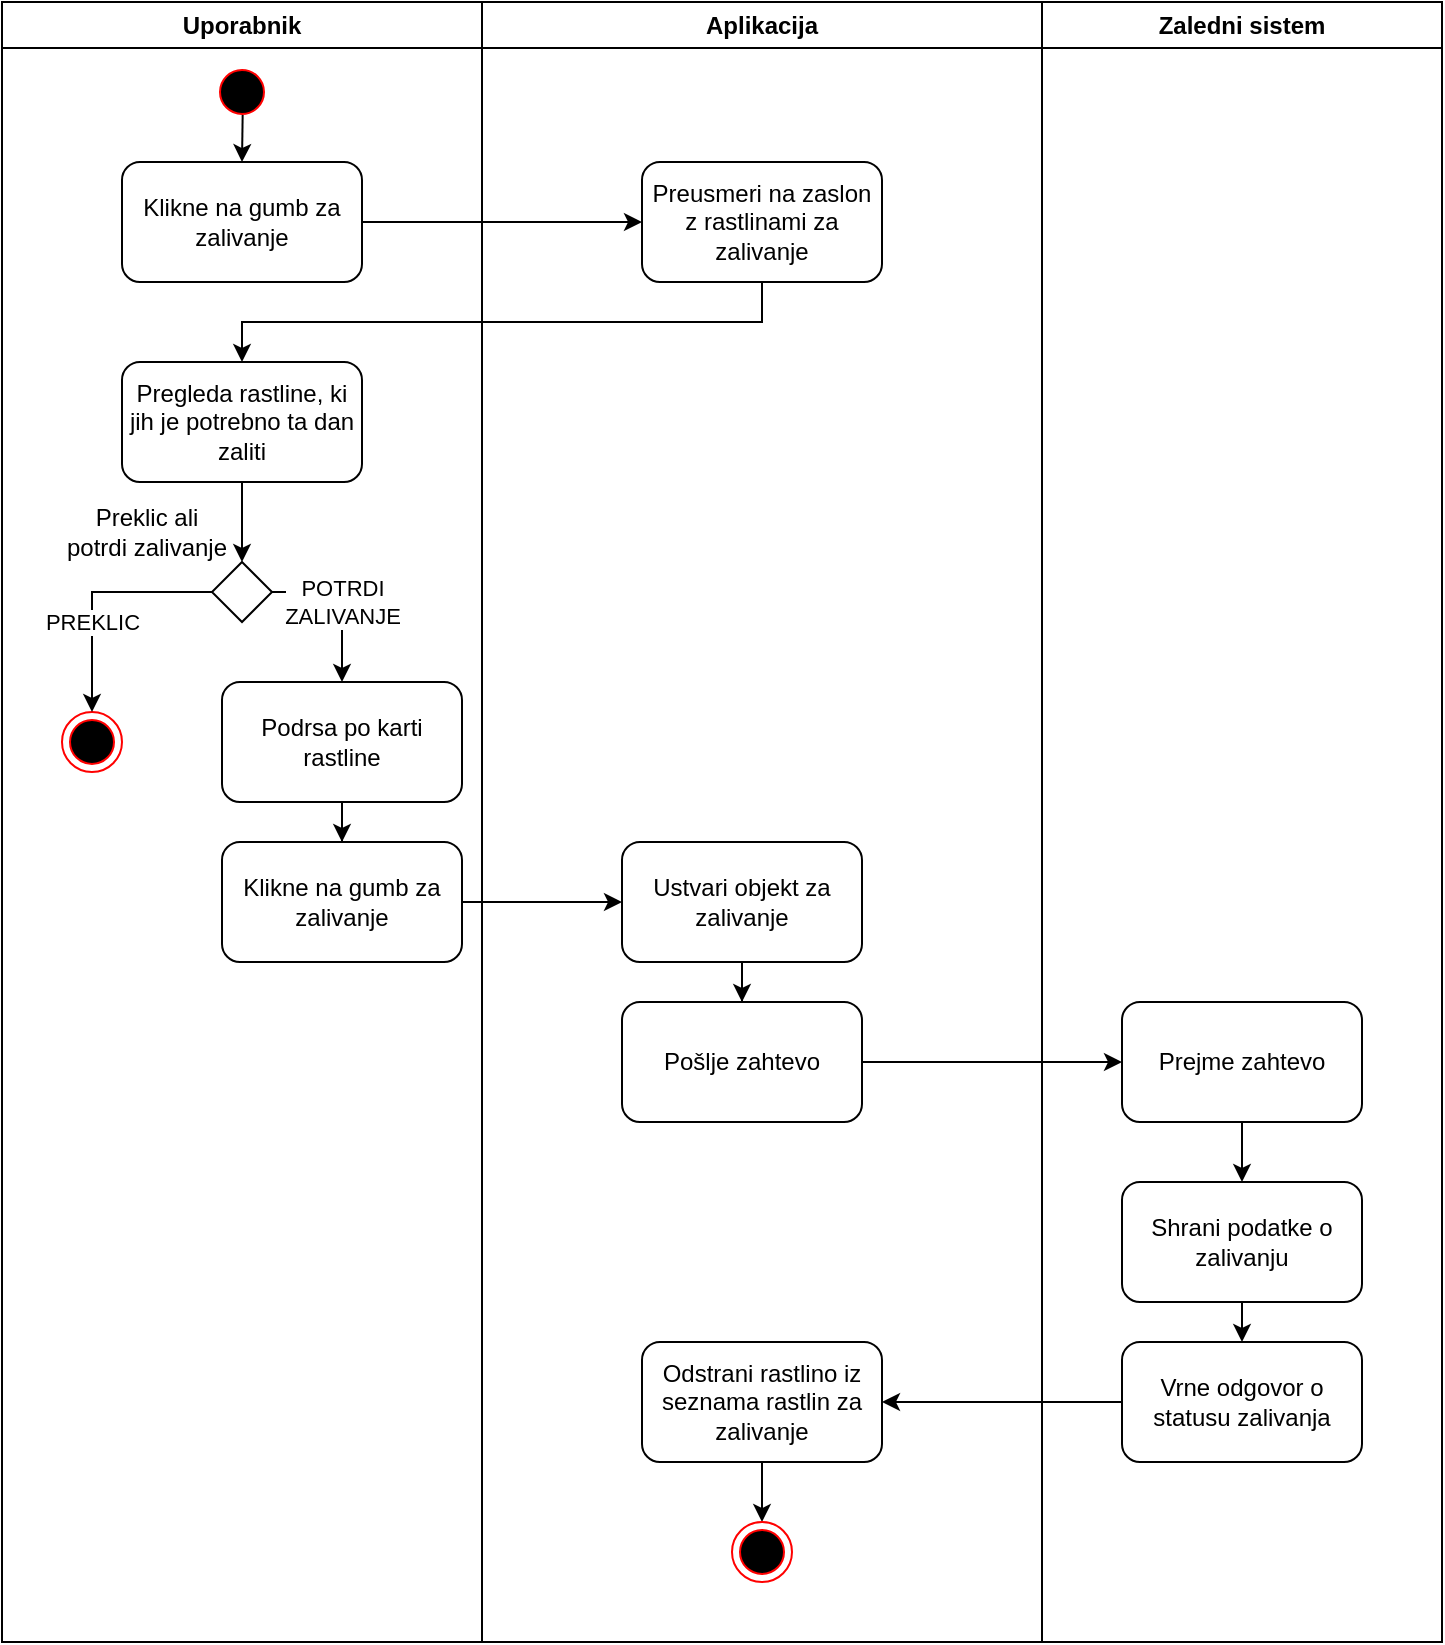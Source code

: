 <mxfile version="21.3.7" type="device">
  <diagram name="Page-1" id="ATJvHvX1fXr6f2m14PwS">
    <mxGraphModel dx="1265" dy="218" grid="1" gridSize="10" guides="1" tooltips="1" connect="1" arrows="1" fold="1" page="1" pageScale="1" pageWidth="827" pageHeight="1169" math="0" shadow="0">
      <root>
        <mxCell id="0" />
        <mxCell id="1" parent="0" />
        <mxCell id="IVHM7DAHXyQHq82S-XPm-1" value="Uporabnik" style="swimlane;whiteSpace=wrap;html=1;" parent="1" vertex="1">
          <mxGeometry x="-80" y="30" width="240" height="820" as="geometry" />
        </mxCell>
        <mxCell id="IVHM7DAHXyQHq82S-XPm-2" value="" style="ellipse;html=1;shape=startState;fillColor=#000000;strokeColor=#ff0000;" parent="IVHM7DAHXyQHq82S-XPm-1" vertex="1">
          <mxGeometry x="105" y="30" width="30" height="30" as="geometry" />
        </mxCell>
        <mxCell id="wwZK_IkXi3TLHaondJlF-1" style="edgeStyle=orthogonalEdgeStyle;rounded=0;orthogonalLoop=1;jettySize=auto;html=1;exitX=0.511;exitY=0.883;exitDx=0;exitDy=0;exitPerimeter=0;entryX=0.5;entryY=0;entryDx=0;entryDy=0;" edge="1" parent="IVHM7DAHXyQHq82S-XPm-1" source="IVHM7DAHXyQHq82S-XPm-2" target="IVHM7DAHXyQHq82S-XPm-4">
          <mxGeometry relative="1" as="geometry">
            <mxPoint x="160" y="60" as="targetPoint" />
          </mxGeometry>
        </mxCell>
        <mxCell id="IVHM7DAHXyQHq82S-XPm-4" value="Klikne na gumb za zalivanje" style="rounded=1;whiteSpace=wrap;html=1;" parent="IVHM7DAHXyQHq82S-XPm-1" vertex="1">
          <mxGeometry x="60" y="80" width="120" height="60" as="geometry" />
        </mxCell>
        <mxCell id="IVHM7DAHXyQHq82S-XPm-27" value="" style="edgeStyle=orthogonalEdgeStyle;rounded=0;orthogonalLoop=1;jettySize=auto;html=1;" parent="IVHM7DAHXyQHq82S-XPm-1" source="IVHM7DAHXyQHq82S-XPm-6" target="IVHM7DAHXyQHq82S-XPm-26" edge="1">
          <mxGeometry relative="1" as="geometry" />
        </mxCell>
        <mxCell id="IVHM7DAHXyQHq82S-XPm-6" value="Podrsa po karti rastline" style="whiteSpace=wrap;html=1;rounded=1;" parent="IVHM7DAHXyQHq82S-XPm-1" vertex="1">
          <mxGeometry x="110" y="340" width="120" height="60" as="geometry" />
        </mxCell>
        <mxCell id="IVHM7DAHXyQHq82S-XPm-7" value="" style="ellipse;html=1;shape=endState;fillColor=#000000;strokeColor=#ff0000;" parent="IVHM7DAHXyQHq82S-XPm-1" vertex="1">
          <mxGeometry x="30" y="355" width="30" height="30" as="geometry" />
        </mxCell>
        <mxCell id="IVHM7DAHXyQHq82S-XPm-30" style="edgeStyle=orthogonalEdgeStyle;rounded=0;orthogonalLoop=1;jettySize=auto;html=1;entryX=0.5;entryY=0;entryDx=0;entryDy=0;" parent="IVHM7DAHXyQHq82S-XPm-1" source="IVHM7DAHXyQHq82S-XPm-13" target="IVHM7DAHXyQHq82S-XPm-28" edge="1">
          <mxGeometry relative="1" as="geometry" />
        </mxCell>
        <mxCell id="IVHM7DAHXyQHq82S-XPm-13" value="Pregleda rastline, ki jih je potrebno ta dan zaliti" style="rounded=1;whiteSpace=wrap;html=1;" parent="IVHM7DAHXyQHq82S-XPm-1" vertex="1">
          <mxGeometry x="60" y="180" width="120" height="60" as="geometry" />
        </mxCell>
        <mxCell id="IVHM7DAHXyQHq82S-XPm-26" value="Klikne na gumb za zalivanje" style="whiteSpace=wrap;html=1;rounded=1;" parent="IVHM7DAHXyQHq82S-XPm-1" vertex="1">
          <mxGeometry x="110" y="420" width="120" height="60" as="geometry" />
        </mxCell>
        <mxCell id="IVHM7DAHXyQHq82S-XPm-31" value="POTRDI&lt;br&gt;ZALIVANJE" style="edgeStyle=orthogonalEdgeStyle;rounded=0;orthogonalLoop=1;jettySize=auto;html=1;entryX=0.5;entryY=0;entryDx=0;entryDy=0;" parent="IVHM7DAHXyQHq82S-XPm-1" source="IVHM7DAHXyQHq82S-XPm-28" target="IVHM7DAHXyQHq82S-XPm-6" edge="1">
          <mxGeometry relative="1" as="geometry">
            <Array as="points">
              <mxPoint x="170" y="295" />
            </Array>
          </mxGeometry>
        </mxCell>
        <mxCell id="IVHM7DAHXyQHq82S-XPm-32" value="PREKLIC" style="edgeStyle=orthogonalEdgeStyle;rounded=0;orthogonalLoop=1;jettySize=auto;html=1;entryX=0.5;entryY=0;entryDx=0;entryDy=0;" parent="IVHM7DAHXyQHq82S-XPm-1" source="IVHM7DAHXyQHq82S-XPm-28" target="IVHM7DAHXyQHq82S-XPm-7" edge="1">
          <mxGeometry x="0.25" relative="1" as="geometry">
            <Array as="points">
              <mxPoint x="45" y="295" />
            </Array>
            <mxPoint as="offset" />
          </mxGeometry>
        </mxCell>
        <mxCell id="IVHM7DAHXyQHq82S-XPm-28" value="" style="rhombus;whiteSpace=wrap;html=1;" parent="IVHM7DAHXyQHq82S-XPm-1" vertex="1">
          <mxGeometry x="105" y="280" width="30" height="30" as="geometry" />
        </mxCell>
        <mxCell id="IVHM7DAHXyQHq82S-XPm-29" value="Preklic ali potrdi zalivanje" style="text;html=1;strokeColor=none;fillColor=none;align=center;verticalAlign=middle;whiteSpace=wrap;rounded=0;" parent="IVHM7DAHXyQHq82S-XPm-1" vertex="1">
          <mxGeometry x="30" y="250" width="85" height="30" as="geometry" />
        </mxCell>
        <mxCell id="IVHM7DAHXyQHq82S-XPm-8" value="Aplikacija" style="swimlane;whiteSpace=wrap;html=1;" parent="1" vertex="1">
          <mxGeometry x="160" y="30" width="280" height="820" as="geometry" />
        </mxCell>
        <mxCell id="IVHM7DAHXyQHq82S-XPm-9" value="Preusmeri na zaslon z rastlinami za zalivanje" style="rounded=1;whiteSpace=wrap;html=1;" parent="IVHM7DAHXyQHq82S-XPm-8" vertex="1">
          <mxGeometry x="80" y="80" width="120" height="60" as="geometry" />
        </mxCell>
        <mxCell id="IVHM7DAHXyQHq82S-XPm-36" value="" style="edgeStyle=orthogonalEdgeStyle;rounded=0;orthogonalLoop=1;jettySize=auto;html=1;" parent="IVHM7DAHXyQHq82S-XPm-8" source="IVHM7DAHXyQHq82S-XPm-33" target="IVHM7DAHXyQHq82S-XPm-35" edge="1">
          <mxGeometry relative="1" as="geometry" />
        </mxCell>
        <mxCell id="IVHM7DAHXyQHq82S-XPm-33" value="Ustvari objekt za zalivanje" style="whiteSpace=wrap;html=1;rounded=1;" parent="IVHM7DAHXyQHq82S-XPm-8" vertex="1">
          <mxGeometry x="70" y="420" width="120" height="60" as="geometry" />
        </mxCell>
        <mxCell id="IVHM7DAHXyQHq82S-XPm-35" value="Pošlje zahtevo" style="whiteSpace=wrap;html=1;rounded=1;" parent="IVHM7DAHXyQHq82S-XPm-8" vertex="1">
          <mxGeometry x="70" y="500" width="120" height="60" as="geometry" />
        </mxCell>
        <mxCell id="IVHM7DAHXyQHq82S-XPm-43" value="" style="edgeStyle=orthogonalEdgeStyle;rounded=0;orthogonalLoop=1;jettySize=auto;html=1;" parent="IVHM7DAHXyQHq82S-XPm-8" source="IVHM7DAHXyQHq82S-XPm-38" target="IVHM7DAHXyQHq82S-XPm-42" edge="1">
          <mxGeometry relative="1" as="geometry" />
        </mxCell>
        <mxCell id="IVHM7DAHXyQHq82S-XPm-38" value="Odstrani rastlino iz seznama rastlin za zalivanje" style="whiteSpace=wrap;html=1;rounded=1;" parent="IVHM7DAHXyQHq82S-XPm-8" vertex="1">
          <mxGeometry x="80" y="670" width="120" height="60" as="geometry" />
        </mxCell>
        <mxCell id="IVHM7DAHXyQHq82S-XPm-42" value="" style="ellipse;html=1;shape=endState;fillColor=#000000;strokeColor=#ff0000;" parent="IVHM7DAHXyQHq82S-XPm-8" vertex="1">
          <mxGeometry x="125" y="760" width="30" height="30" as="geometry" />
        </mxCell>
        <mxCell id="IVHM7DAHXyQHq82S-XPm-15" value="Zaledni sistem" style="swimlane;whiteSpace=wrap;html=1;startSize=23;" parent="1" vertex="1">
          <mxGeometry x="440" y="30" width="200" height="820" as="geometry" />
        </mxCell>
        <mxCell id="IVHM7DAHXyQHq82S-XPm-16" value="" style="edgeStyle=orthogonalEdgeStyle;rounded=0;orthogonalLoop=1;jettySize=auto;html=1;" parent="IVHM7DAHXyQHq82S-XPm-15" source="IVHM7DAHXyQHq82S-XPm-17" target="IVHM7DAHXyQHq82S-XPm-18" edge="1">
          <mxGeometry relative="1" as="geometry" />
        </mxCell>
        <mxCell id="IVHM7DAHXyQHq82S-XPm-17" value="Prejme zahtevo" style="whiteSpace=wrap;html=1;rounded=1;" parent="IVHM7DAHXyQHq82S-XPm-15" vertex="1">
          <mxGeometry x="40" y="500" width="120" height="60" as="geometry" />
        </mxCell>
        <mxCell id="IVHM7DAHXyQHq82S-XPm-18" value="Shrani podatke o zalivanju" style="whiteSpace=wrap;html=1;rounded=1;" parent="IVHM7DAHXyQHq82S-XPm-15" vertex="1">
          <mxGeometry x="40" y="590" width="120" height="60" as="geometry" />
        </mxCell>
        <mxCell id="IVHM7DAHXyQHq82S-XPm-19" value="" style="edgeStyle=orthogonalEdgeStyle;rounded=0;orthogonalLoop=1;jettySize=auto;html=1;exitX=0.5;exitY=1;exitDx=0;exitDy=0;entryX=0.5;entryY=0;entryDx=0;entryDy=0;" parent="IVHM7DAHXyQHq82S-XPm-15" source="IVHM7DAHXyQHq82S-XPm-18" target="IVHM7DAHXyQHq82S-XPm-20" edge="1">
          <mxGeometry relative="1" as="geometry">
            <mxPoint x="100" y="1200" as="targetPoint" />
          </mxGeometry>
        </mxCell>
        <mxCell id="IVHM7DAHXyQHq82S-XPm-20" value="Vrne odgovor o statusu zalivanja" style="whiteSpace=wrap;html=1;rounded=1;" parent="IVHM7DAHXyQHq82S-XPm-15" vertex="1">
          <mxGeometry x="40" y="670" width="120" height="60" as="geometry" />
        </mxCell>
        <mxCell id="IVHM7DAHXyQHq82S-XPm-21" value="" style="endArrow=classic;html=1;rounded=0;exitX=1;exitY=0.5;exitDx=0;exitDy=0;entryX=0;entryY=0.5;entryDx=0;entryDy=0;" parent="1" source="IVHM7DAHXyQHq82S-XPm-4" target="IVHM7DAHXyQHq82S-XPm-9" edge="1">
          <mxGeometry width="50" height="50" relative="1" as="geometry">
            <mxPoint x="60" y="320" as="sourcePoint" />
            <mxPoint x="110" y="270" as="targetPoint" />
          </mxGeometry>
        </mxCell>
        <mxCell id="IVHM7DAHXyQHq82S-XPm-10" value="" style="edgeStyle=orthogonalEdgeStyle;rounded=0;orthogonalLoop=1;jettySize=auto;html=1;exitX=0.5;exitY=1;exitDx=0;exitDy=0;" parent="1" source="IVHM7DAHXyQHq82S-XPm-9" target="IVHM7DAHXyQHq82S-XPm-13" edge="1">
          <mxGeometry relative="1" as="geometry">
            <mxPoint x="340" y="570" as="sourcePoint" />
          </mxGeometry>
        </mxCell>
        <mxCell id="IVHM7DAHXyQHq82S-XPm-34" value="" style="edgeStyle=orthogonalEdgeStyle;rounded=0;orthogonalLoop=1;jettySize=auto;html=1;" parent="1" source="IVHM7DAHXyQHq82S-XPm-26" target="IVHM7DAHXyQHq82S-XPm-33" edge="1">
          <mxGeometry relative="1" as="geometry" />
        </mxCell>
        <mxCell id="IVHM7DAHXyQHq82S-XPm-37" style="edgeStyle=orthogonalEdgeStyle;rounded=0;orthogonalLoop=1;jettySize=auto;html=1;entryX=0;entryY=0.5;entryDx=0;entryDy=0;" parent="1" source="IVHM7DAHXyQHq82S-XPm-35" target="IVHM7DAHXyQHq82S-XPm-17" edge="1">
          <mxGeometry relative="1" as="geometry" />
        </mxCell>
        <mxCell id="IVHM7DAHXyQHq82S-XPm-39" value="" style="edgeStyle=orthogonalEdgeStyle;rounded=0;orthogonalLoop=1;jettySize=auto;html=1;" parent="1" source="IVHM7DAHXyQHq82S-XPm-20" target="IVHM7DAHXyQHq82S-XPm-38" edge="1">
          <mxGeometry relative="1" as="geometry" />
        </mxCell>
      </root>
    </mxGraphModel>
  </diagram>
</mxfile>
